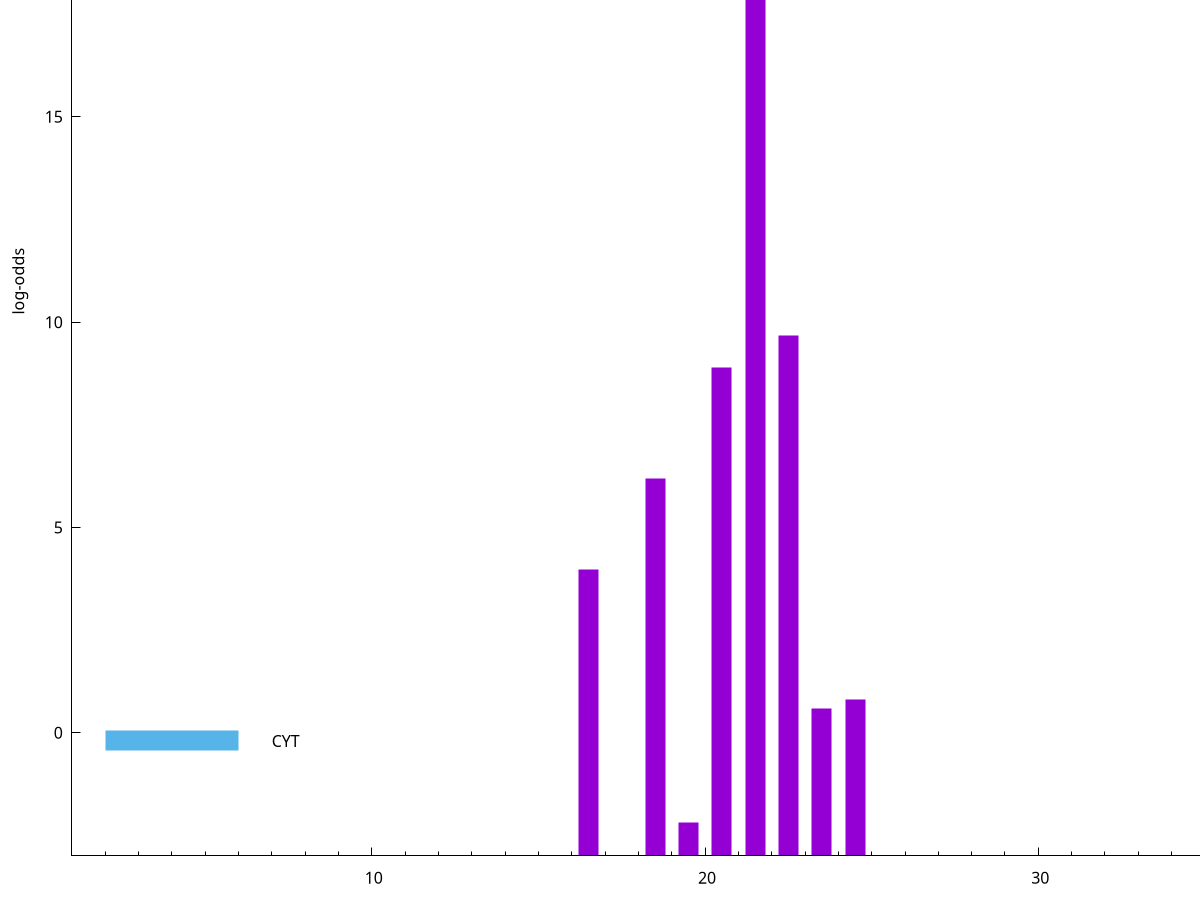 set title "LipoP predictions for SRR4017849.gff"
set size 2., 1.4
set xrange [1:70] 
set mxtics 10
set yrange [-3:25]
set y2range [0:28]
set ylabel "log-odds"
set term postscript eps color solid "Helvetica" 30
set output "SRR4017849.gff227.eps"
set arrow from 2,19.6203 to 6,19.6203 nohead lt 1 lw 20
set label "SpI" at 7,19.6203
set arrow from 2,-0.200913 to 6,-0.200913 nohead lt 3 lw 20
set label "CYT" at 7,-0.200913
set arrow from 2,19.6203 to 6,19.6203 nohead lt 1 lw 20
set label "SpI" at 7,19.6203
# NOTE: The scores below are the log-odds scores with the threshold
# NOTE: subtracted (a hack to make gnuplot make the histogram all
# NOTE: look nice).
plot "-" axes x1y2 title "" with impulses lt 1 lw 20
21.500000 22.617900
22.500000 12.673420
20.500000 11.891800
18.500000 9.187250
16.500000 6.978470
24.500000 3.811335
23.500000 3.596430
19.500000 0.801940
e
exit
